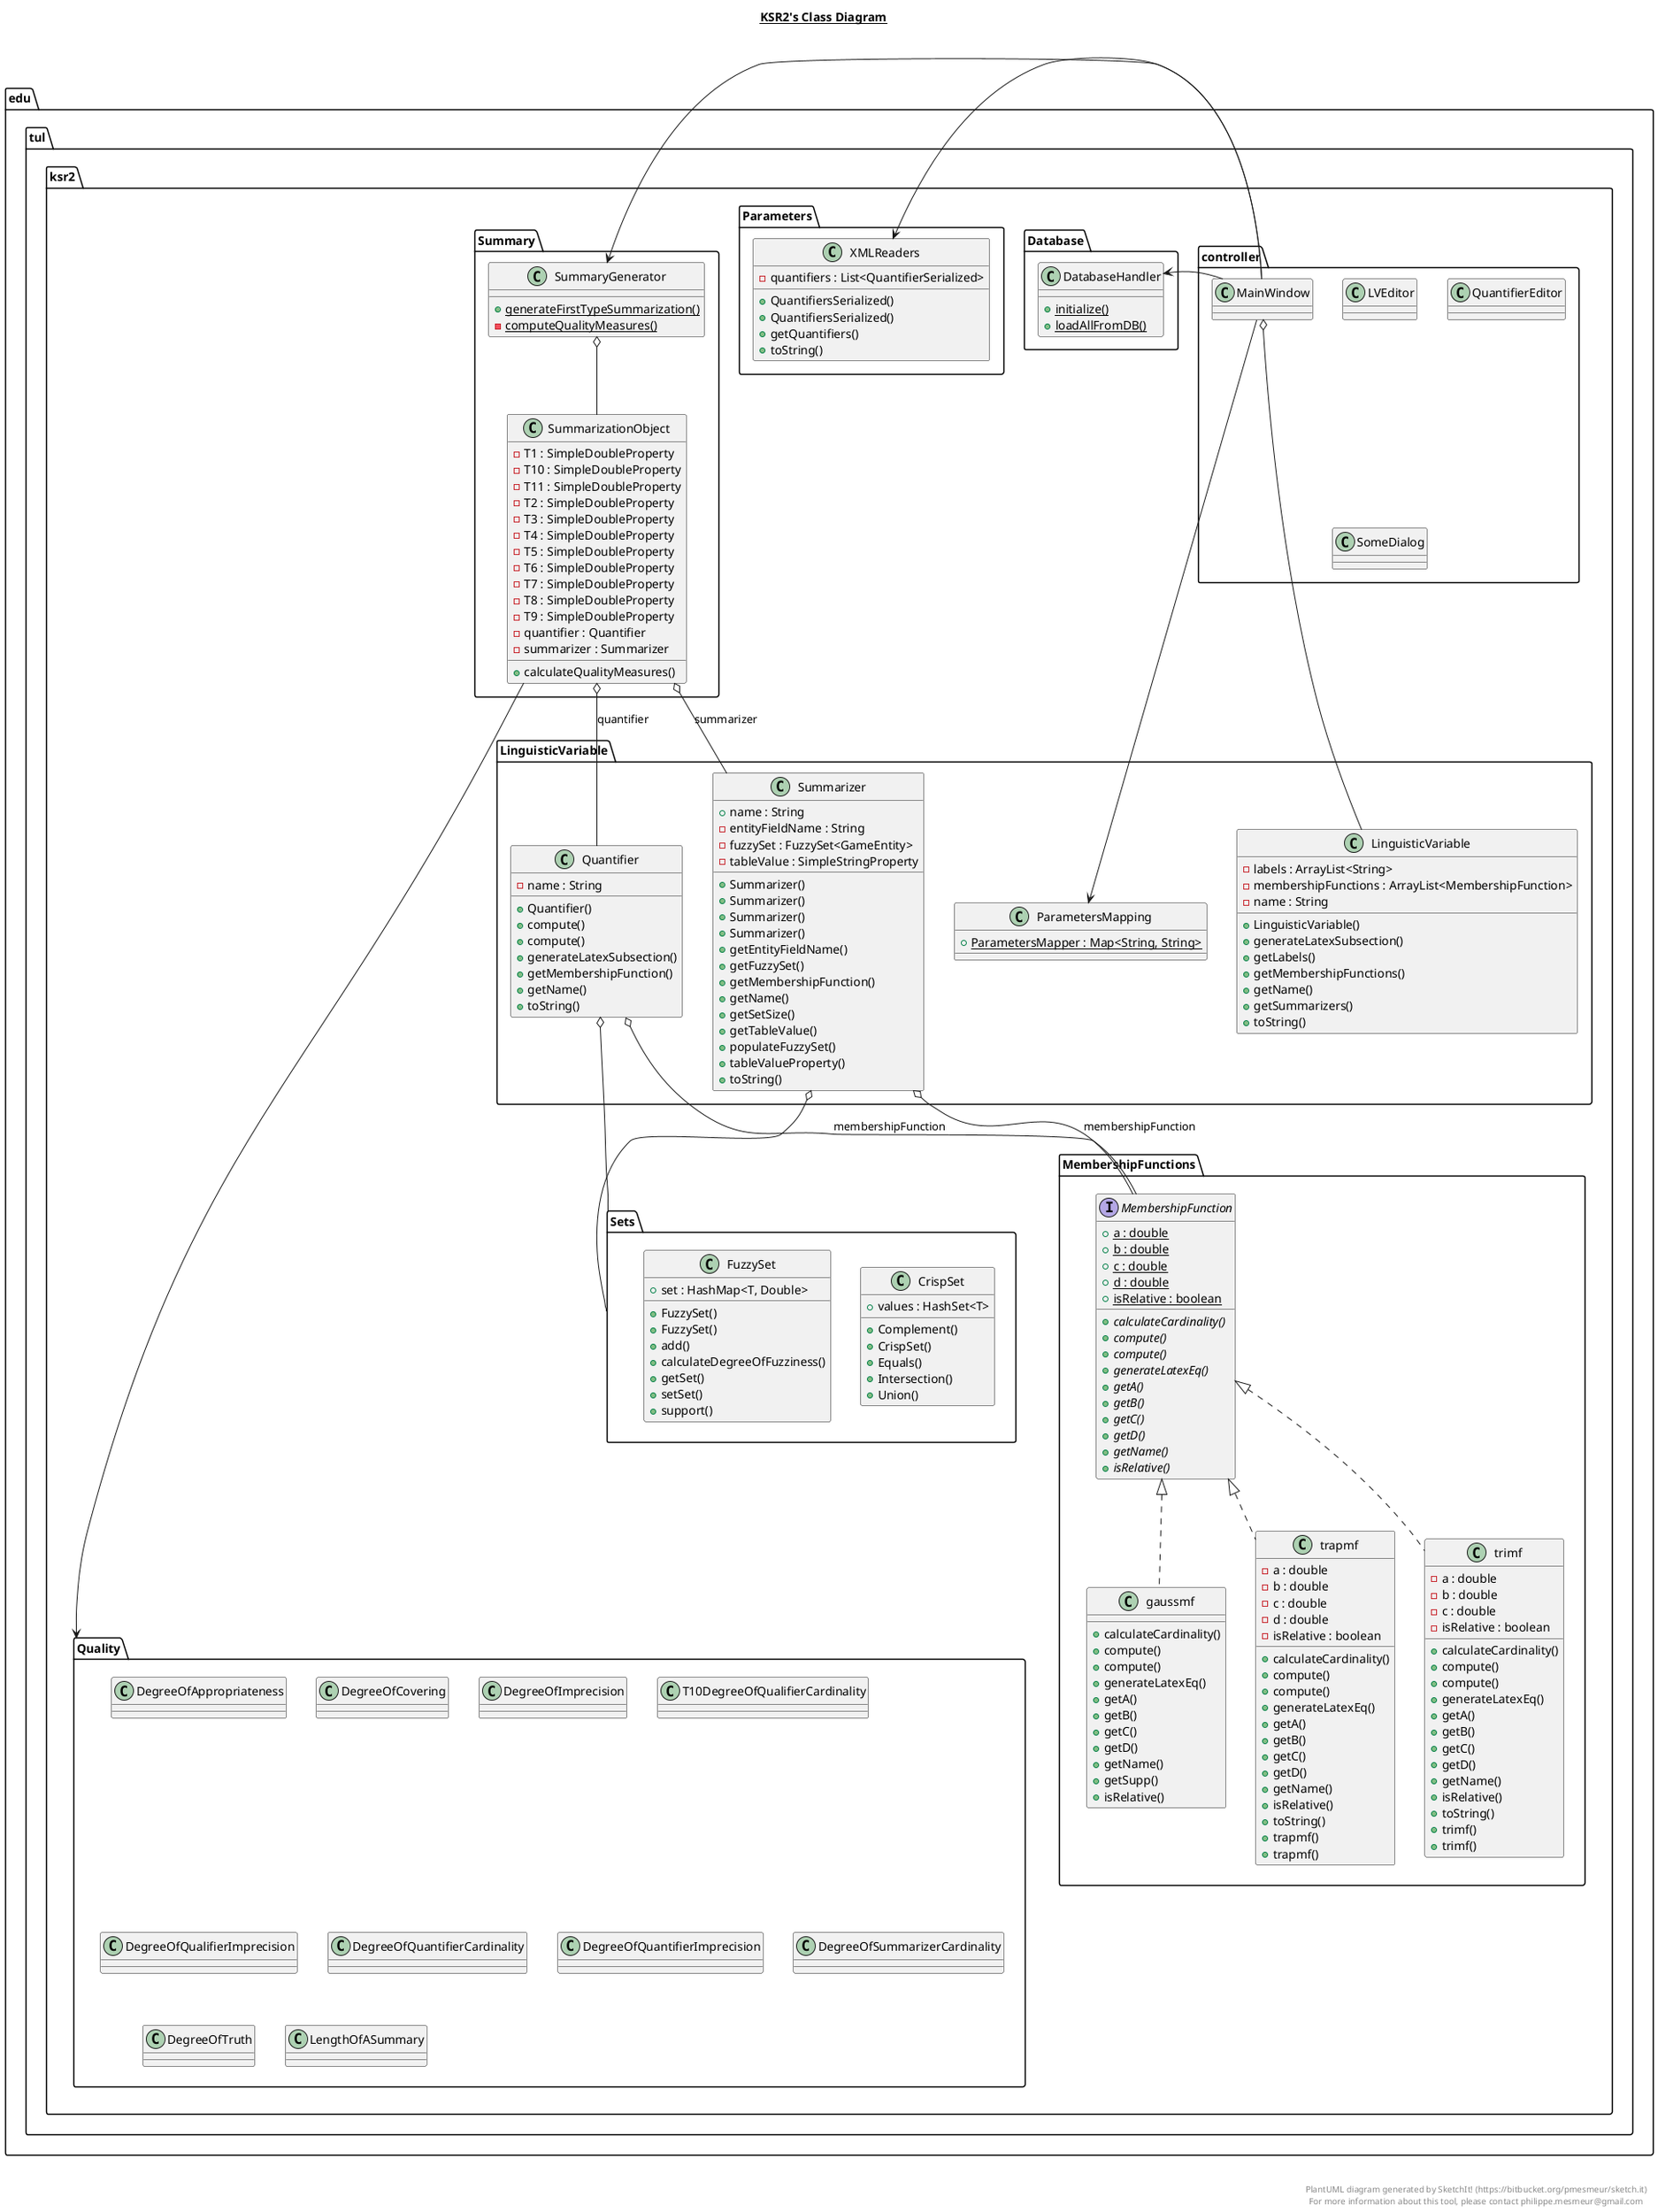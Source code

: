 @startuml

title __KSR2's Class Diagram__\n

    namespace edu.tul.ksr2 {

      namespace Quality {
        class edu.tul.ksr2.Quality.DegreeOfAppropriateness {
        }

        class edu.tul.ksr2.Quality.DegreeOfCovering {
        }

        class edu.tul.ksr2.Quality.DegreeOfImprecision {
        }

        class edu.tul.ksr2.Quality.T10DegreeOfQualifierCardinality {
        }

        class edu.tul.ksr2.Quality.DegreeOfQualifierImprecision {
        }

        class edu.tul.ksr2.Quality.DegreeOfQuantifierCardinality {
        }

        class edu.tul.ksr2.Quality.DegreeOfQuantifierImprecision {
        }

        class edu.tul.ksr2.Quality.DegreeOfSummarizerCardinality {
        }

        class edu.tul.ksr2.Quality.DegreeOfTruth {
        }

        class edu.tul.ksr2.Quality.LengthOfASummary {
        }
      }


'      namespace application {
'        class edu.tul.ksr2.application.PrimaryStageInitializer {
'        }
'
'        class edu.tul.ksr2.application.SpringbootJavaFxApplication {
'        }
'
'        class edu.tul.ksr2.application.StageReadyEvent {
'        }
'
'      }

      namespace controller {

        class edu.tul.ksr2.controller.LVEditor {
        }

        class edu.tul.ksr2.controller.MainWindow {
        }

        class edu.tul.ksr2.controller.QuantifierEditor {
        }

        class edu.tul.ksr2.controller.SomeDialog {
        }
      }

    namespace Database {
      class edu.tul.ksr2.Database.DatabaseHandler {
          {static} + initialize()
          {static} + loadAllFromDB()
      }
    }

          namespace LinguisticVariable {
            class edu.tul.ksr2.LinguisticVariable.LinguisticVariable {
                - labels : ArrayList<String>
                - membershipFunctions : ArrayList<MembershipFunction>
                - name : String
                + LinguisticVariable()
                + generateLatexSubsection()
                + getLabels()
                + getMembershipFunctions()
                + getName()
                + getSummarizers()
                + toString()
            }

            class edu.tul.ksr2.LinguisticVariable.ParametersMapping {
                {static} + ParametersMapper : Map<String, String>
            }

            class edu.tul.ksr2.LinguisticVariable.Quantifier {
                - name : String
                + Quantifier()
                + compute()
                + compute()
                + generateLatexSubsection()
                + getMembershipFunction()
                + getName()
                + toString()
            }

            class edu.tul.ksr2.LinguisticVariable.Summarizer {
                + name : String
                - entityFieldName : String
                - fuzzySet : FuzzySet<GameEntity>
                - tableValue : SimpleStringProperty
                + Summarizer()
                + Summarizer()
                + Summarizer()
                + Summarizer()
                + getEntityFieldName()
                + getFuzzySet()
                + getMembershipFunction()
                + getName()
                + getSetSize()
                + getTableValue()
                + populateFuzzySet()
                + tableValueProperty()
                + toString()
            }
          }

                namespace MembershipFunctions {
                  interface edu.tul.ksr2.MembershipFunctions.MembershipFunction {
                      {static} + a : double
                      {static} + b : double
                      {static} + c : double
                      {static} + d : double
                      {static} + isRelative : boolean
                      {abstract} + calculateCardinality()
                      {abstract} + compute()
                      {abstract} + compute()
                      {abstract} + generateLatexEq()
                      {abstract} + getA()
                      {abstract} + getB()
                      {abstract} + getC()
                      {abstract} + getD()
                      {abstract} + getName()
                      {abstract} + isRelative()
                  }

                class edu.tul.ksr2.MembershipFunctions.gaussmf {
                                                     + calculateCardinality()
                                                     + compute()
                                                     + compute()
                                                     + generateLatexEq()
                                                     + getA()
                                                     + getB()
                                                     + getC()
                                                     + getD()
                                                     + getName()
                                                     + getSupp()
                                                     + isRelative()
                                                 }

                  class edu.tul.ksr2.MembershipFunctions.trapmf {
                      - a : double
                      - b : double
                      - c : double
                      - d : double
                      - isRelative : boolean
                      + calculateCardinality()
                      + compute()
                      + compute()
                      + generateLatexEq()
                      + getA()
                      + getB()
                      + getC()
                      + getD()
                      + getName()
                      + isRelative()
                      + toString()
                      + trapmf()
                      + trapmf()
                  }

                  class edu.tul.ksr2.MembershipFunctions.trimf {
                      - a : double
                      - b : double
                      - c : double
                      - isRelative : boolean
                      + calculateCardinality()
                      + compute()
                      + compute()
                      + generateLatexEq()
                      + getA()
                      + getB()
                      + getC()
                      + getD()
                      + getName()
                      + isRelative()
                      + toString()
                      + trimf()
                      + trimf()
                  }
                }

                namespace Parameters {
                   class edu.tul.ksr2.Parameters.XMLReaders {
                       - quantifiers : List<QuantifierSerialized>
                       + QuantifiersSerialized()
                       + QuantifiersSerialized()
                       + getQuantifiers()
                       + toString()
                   }
                }

                   namespace Sets {
                           class edu.tul.ksr2.Sets.CrispSet {
                               + values : HashSet<T>
                               + Complement()
                               + CrispSet()
                               + Equals()
                               + Intersection()
                               + Union()
                           }

                           class edu.tul.ksr2.Sets.FuzzySet {
                               + set : HashMap<T, Double>
                               + FuzzySet()
                               + FuzzySet()
                               + add()
                               + calculateDegreeOfFuzziness()
                               + getSet()
                               + setSet()
                               + support()
                           }
                         }

namespace Summary {
        class edu.tul.ksr2.Summary.SummarizationObject {
            - T1 : SimpleDoubleProperty
            - T10 : SimpleDoubleProperty
            - T11 : SimpleDoubleProperty
            - T2 : SimpleDoubleProperty
            - T3 : SimpleDoubleProperty
            - T4 : SimpleDoubleProperty
            - T5 : SimpleDoubleProperty
            - T6 : SimpleDoubleProperty
            - T7 : SimpleDoubleProperty
            - T8 : SimpleDoubleProperty
            - T9 : SimpleDoubleProperty
            - quantifier : Quantifier
            - summarizer : Summarizer

            + calculateQualityMeasures()
        }

        class edu.tul.ksr2.Summary.SummaryGenerator {
            {static} + generateFirstTypeSummarization()
            {static} - computeQualityMeasures()
        }
      }


  }

  edu.tul.ksr2.Summary.SummarizationObject -> edu.tul.ksr2.Quality
  edu.tul.ksr2.controller.MainWindow o-- edu.tul.ksr2.LinguisticVariable.LinguisticVariable
  edu.tul.ksr2.Summary.SummaryGenerator o-- edu.tul.ksr2.Summary.SummarizationObject
  edu.tul.ksr2.controller.MainWindow -> edu.tul.ksr2.Summary.SummaryGenerator
  edu.tul.ksr2.controller.MainWindow -> edu.tul.ksr2.LinguisticVariable.ParametersMapping
  edu.tul.ksr2.controller.MainWindow -> edu.tul.ksr2.Parameters.XMLReaders
  edu.tul.ksr2.controller.MainWindow -> edu.tul.ksr2.Database.DatabaseHandler
  edu.tul.ksr2.LinguisticVariable.Quantifier o-- edu.tul.ksr2.Sets
  edu.tul.ksr2.LinguisticVariable.Summarizer o-- edu.tul.ksr2.Sets
  edu.tul.ksr2.LinguisticVariable.Quantifier o-- edu.tul.ksr2.MembershipFunctions.MembershipFunction : membershipFunction
  edu.tul.ksr2.LinguisticVariable.Summarizer o-- edu.tul.ksr2.MembershipFunctions.MembershipFunction : membershipFunction
  edu.tul.ksr2.MembershipFunctions.trapmf .up.|> edu.tul.ksr2.MembershipFunctions.MembershipFunction
  edu.tul.ksr2.MembershipFunctions.trimf .up.|> edu.tul.ksr2.MembershipFunctions.MembershipFunction
  edu.tul.ksr2.MembershipFunctions.gaussmf .up.|> edu.tul.ksr2.MembershipFunctions.MembershipFunction
  edu.tul.ksr2.Summary.SummarizationObject o-- edu.tul.ksr2.LinguisticVariable.Quantifier : quantifier
  edu.tul.ksr2.Summary.SummarizationObject o-- edu.tul.ksr2.LinguisticVariable.Summarizer : summarizer
'  edu.tul.ksr2.application.PrimaryStageInitializer .up.|> org.springframework.context.ApplicationListener
'  edu.tul.ksr2.application.SpringbootJavaFxApplication -up-|> javafx.application.Application
'  edu.tul.ksr2.application.StageReadyEvent -up-|> org.springframework.context.ApplicationEvent

'ComponentA -[hidden]-> ComponentC
edu.tul.ksr2.MembershipFunctions -[hidden]-> edu.tul.ksr2.Quality
'edu.tul.ksr2.LinguisticVariable -[hidden]-> edu.tul.ksr2.Parameters
'edu.tul.ksr2.Parameters -[hidden]-> edu.tul.ksr2.controller

right footer


PlantUML diagram generated by SketchIt! (https://bitbucket.org/pmesmeur/sketch.it)
For more information about this tool, please contact philippe.mesmeur@gmail.com
endfooter

@enduml
